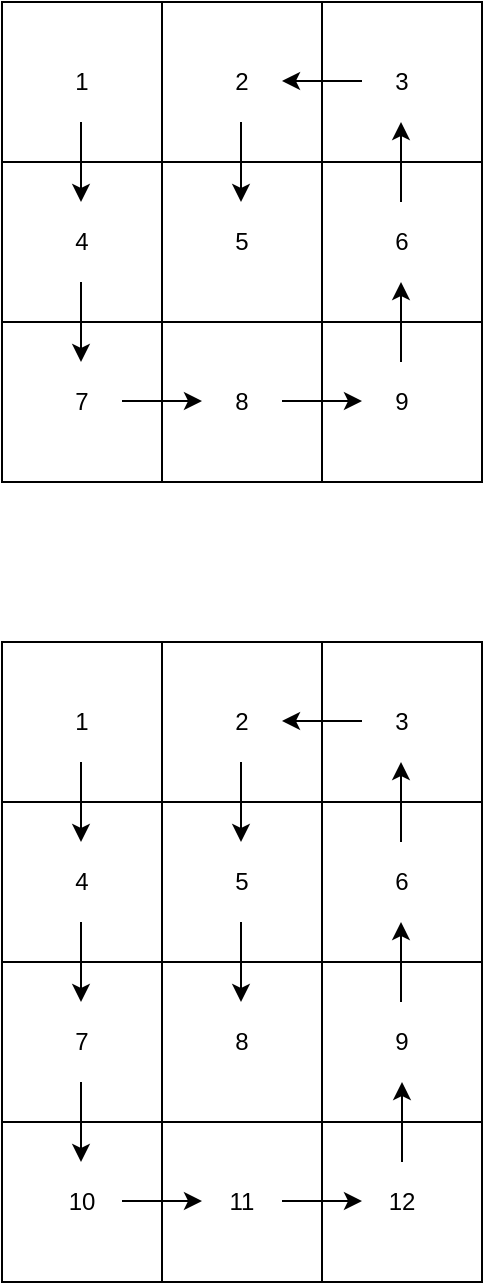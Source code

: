 <mxfile version="21.3.5" type="device">
  <diagram name="Страница 1" id="iNUEfH5_bqN8ve3i6JI-">
    <mxGraphModel dx="1434" dy="707" grid="1" gridSize="10" guides="1" tooltips="1" connect="1" arrows="1" fold="1" page="1" pageScale="1" pageWidth="827" pageHeight="1169" math="0" shadow="0">
      <root>
        <mxCell id="0" />
        <mxCell id="1" parent="0" />
        <mxCell id="g0HYb16AoVPX0jwdc6mz-1" value="1" style="whiteSpace=wrap;html=1;aspect=fixed;" vertex="1" parent="1">
          <mxGeometry x="40" y="120" width="80" height="80" as="geometry" />
        </mxCell>
        <mxCell id="g0HYb16AoVPX0jwdc6mz-2" value="2" style="whiteSpace=wrap;html=1;aspect=fixed;" vertex="1" parent="1">
          <mxGeometry x="120" y="120" width="80" height="80" as="geometry" />
        </mxCell>
        <mxCell id="g0HYb16AoVPX0jwdc6mz-3" value="3" style="whiteSpace=wrap;html=1;aspect=fixed;" vertex="1" parent="1">
          <mxGeometry x="200" y="120" width="80" height="80" as="geometry" />
        </mxCell>
        <mxCell id="g0HYb16AoVPX0jwdc6mz-4" value="4" style="whiteSpace=wrap;html=1;aspect=fixed;" vertex="1" parent="1">
          <mxGeometry x="40" y="200" width="80" height="80" as="geometry" />
        </mxCell>
        <mxCell id="g0HYb16AoVPX0jwdc6mz-5" value="5" style="whiteSpace=wrap;html=1;aspect=fixed;" vertex="1" parent="1">
          <mxGeometry x="120" y="200" width="80" height="80" as="geometry" />
        </mxCell>
        <mxCell id="g0HYb16AoVPX0jwdc6mz-6" value="6" style="whiteSpace=wrap;html=1;aspect=fixed;" vertex="1" parent="1">
          <mxGeometry x="200" y="200" width="80" height="80" as="geometry" />
        </mxCell>
        <mxCell id="g0HYb16AoVPX0jwdc6mz-7" value="8" style="whiteSpace=wrap;html=1;aspect=fixed;" vertex="1" parent="1">
          <mxGeometry x="120" y="280" width="80" height="80" as="geometry" />
        </mxCell>
        <mxCell id="g0HYb16AoVPX0jwdc6mz-8" value="7" style="whiteSpace=wrap;html=1;aspect=fixed;" vertex="1" parent="1">
          <mxGeometry x="40" y="280" width="80" height="80" as="geometry" />
        </mxCell>
        <mxCell id="g0HYb16AoVPX0jwdc6mz-9" value="9" style="whiteSpace=wrap;html=1;aspect=fixed;" vertex="1" parent="1">
          <mxGeometry x="200" y="280" width="80" height="80" as="geometry" />
        </mxCell>
        <mxCell id="g0HYb16AoVPX0jwdc6mz-10" value="1" style="whiteSpace=wrap;html=1;aspect=fixed;" vertex="1" parent="1">
          <mxGeometry x="40" y="440" width="80" height="80" as="geometry" />
        </mxCell>
        <mxCell id="g0HYb16AoVPX0jwdc6mz-11" value="2" style="whiteSpace=wrap;html=1;aspect=fixed;" vertex="1" parent="1">
          <mxGeometry x="120" y="440" width="80" height="80" as="geometry" />
        </mxCell>
        <mxCell id="g0HYb16AoVPX0jwdc6mz-12" value="3" style="whiteSpace=wrap;html=1;aspect=fixed;" vertex="1" parent="1">
          <mxGeometry x="200" y="440" width="80" height="80" as="geometry" />
        </mxCell>
        <mxCell id="g0HYb16AoVPX0jwdc6mz-14" value="6" style="whiteSpace=wrap;html=1;aspect=fixed;" vertex="1" parent="1">
          <mxGeometry x="200" y="520" width="80" height="80" as="geometry" />
        </mxCell>
        <mxCell id="g0HYb16AoVPX0jwdc6mz-15" value="7" style="whiteSpace=wrap;html=1;aspect=fixed;" vertex="1" parent="1">
          <mxGeometry x="40" y="600" width="80" height="80" as="geometry" />
        </mxCell>
        <mxCell id="g0HYb16AoVPX0jwdc6mz-16" value="10" style="whiteSpace=wrap;html=1;aspect=fixed;" vertex="1" parent="1">
          <mxGeometry x="40" y="680" width="80" height="80" as="geometry" />
        </mxCell>
        <mxCell id="g0HYb16AoVPX0jwdc6mz-17" value="9" style="whiteSpace=wrap;html=1;aspect=fixed;" vertex="1" parent="1">
          <mxGeometry x="200" y="600" width="80" height="80" as="geometry" />
        </mxCell>
        <mxCell id="g0HYb16AoVPX0jwdc6mz-18" value="11" style="whiteSpace=wrap;html=1;aspect=fixed;" vertex="1" parent="1">
          <mxGeometry x="120" y="680" width="80" height="80" as="geometry" />
        </mxCell>
        <mxCell id="g0HYb16AoVPX0jwdc6mz-19" value="4" style="whiteSpace=wrap;html=1;aspect=fixed;" vertex="1" parent="1">
          <mxGeometry x="40" y="520" width="80" height="80" as="geometry" />
        </mxCell>
        <mxCell id="g0HYb16AoVPX0jwdc6mz-20" value="8" style="whiteSpace=wrap;html=1;aspect=fixed;" vertex="1" parent="1">
          <mxGeometry x="120" y="600" width="80" height="80" as="geometry" />
        </mxCell>
        <mxCell id="g0HYb16AoVPX0jwdc6mz-21" value="12" style="whiteSpace=wrap;html=1;aspect=fixed;" vertex="1" parent="1">
          <mxGeometry x="200" y="680" width="80" height="80" as="geometry" />
        </mxCell>
        <mxCell id="g0HYb16AoVPX0jwdc6mz-26" value="" style="endArrow=classic;html=1;rounded=0;" edge="1" parent="1">
          <mxGeometry width="50" height="50" relative="1" as="geometry">
            <mxPoint x="100" y="319.5" as="sourcePoint" />
            <mxPoint x="140" y="319.5" as="targetPoint" />
          </mxGeometry>
        </mxCell>
        <mxCell id="g0HYb16AoVPX0jwdc6mz-27" value="" style="endArrow=classic;html=1;rounded=0;" edge="1" parent="1">
          <mxGeometry width="50" height="50" relative="1" as="geometry">
            <mxPoint x="79.5" y="180" as="sourcePoint" />
            <mxPoint x="79.5" y="220" as="targetPoint" />
          </mxGeometry>
        </mxCell>
        <mxCell id="g0HYb16AoVPX0jwdc6mz-28" value="" style="endArrow=classic;html=1;rounded=0;" edge="1" parent="1">
          <mxGeometry width="50" height="50" relative="1" as="geometry">
            <mxPoint x="79.5" y="260" as="sourcePoint" />
            <mxPoint x="79.5" y="300" as="targetPoint" />
          </mxGeometry>
        </mxCell>
        <mxCell id="g0HYb16AoVPX0jwdc6mz-29" value="" style="endArrow=classic;html=1;rounded=0;" edge="1" parent="1">
          <mxGeometry width="50" height="50" relative="1" as="geometry">
            <mxPoint x="180" y="319.5" as="sourcePoint" />
            <mxPoint x="220" y="319.5" as="targetPoint" />
          </mxGeometry>
        </mxCell>
        <mxCell id="g0HYb16AoVPX0jwdc6mz-31" value="" style="endArrow=classic;html=1;rounded=0;" edge="1" parent="1">
          <mxGeometry width="50" height="50" relative="1" as="geometry">
            <mxPoint x="239.5" y="300" as="sourcePoint" />
            <mxPoint x="239.5" y="260" as="targetPoint" />
          </mxGeometry>
        </mxCell>
        <mxCell id="g0HYb16AoVPX0jwdc6mz-33" value="" style="endArrow=classic;html=1;rounded=0;" edge="1" parent="1">
          <mxGeometry width="50" height="50" relative="1" as="geometry">
            <mxPoint x="239.5" y="220" as="sourcePoint" />
            <mxPoint x="239.5" y="180" as="targetPoint" />
          </mxGeometry>
        </mxCell>
        <mxCell id="g0HYb16AoVPX0jwdc6mz-34" value="" style="endArrow=classic;html=1;rounded=0;" edge="1" parent="1">
          <mxGeometry width="50" height="50" relative="1" as="geometry">
            <mxPoint x="220" y="159.5" as="sourcePoint" />
            <mxPoint x="180" y="159.5" as="targetPoint" />
          </mxGeometry>
        </mxCell>
        <mxCell id="g0HYb16AoVPX0jwdc6mz-35" value="" style="endArrow=classic;html=1;rounded=0;" edge="1" parent="1">
          <mxGeometry width="50" height="50" relative="1" as="geometry">
            <mxPoint x="159.5" y="180" as="sourcePoint" />
            <mxPoint x="159.5" y="220" as="targetPoint" />
          </mxGeometry>
        </mxCell>
        <mxCell id="g0HYb16AoVPX0jwdc6mz-36" value="" style="endArrow=classic;html=1;rounded=0;" edge="1" parent="1">
          <mxGeometry width="50" height="50" relative="1" as="geometry">
            <mxPoint x="79.5" y="500" as="sourcePoint" />
            <mxPoint x="79.5" y="540" as="targetPoint" />
          </mxGeometry>
        </mxCell>
        <mxCell id="g0HYb16AoVPX0jwdc6mz-37" value="" style="endArrow=classic;html=1;rounded=0;" edge="1" parent="1">
          <mxGeometry width="50" height="50" relative="1" as="geometry">
            <mxPoint x="79.5" y="580" as="sourcePoint" />
            <mxPoint x="79.5" y="620" as="targetPoint" />
          </mxGeometry>
        </mxCell>
        <mxCell id="g0HYb16AoVPX0jwdc6mz-38" value="" style="endArrow=classic;html=1;rounded=0;" edge="1" parent="1">
          <mxGeometry width="50" height="50" relative="1" as="geometry">
            <mxPoint x="79.5" y="660" as="sourcePoint" />
            <mxPoint x="79.5" y="700" as="targetPoint" />
          </mxGeometry>
        </mxCell>
        <mxCell id="g0HYb16AoVPX0jwdc6mz-39" value="" style="endArrow=classic;html=1;rounded=0;" edge="1" parent="1">
          <mxGeometry width="50" height="50" relative="1" as="geometry">
            <mxPoint x="100" y="719.5" as="sourcePoint" />
            <mxPoint x="140" y="719.5" as="targetPoint" />
          </mxGeometry>
        </mxCell>
        <mxCell id="g0HYb16AoVPX0jwdc6mz-40" value="" style="endArrow=classic;html=1;rounded=0;" edge="1" parent="1">
          <mxGeometry width="50" height="50" relative="1" as="geometry">
            <mxPoint x="180" y="719.5" as="sourcePoint" />
            <mxPoint x="220" y="719.5" as="targetPoint" />
          </mxGeometry>
        </mxCell>
        <mxCell id="g0HYb16AoVPX0jwdc6mz-41" value="" style="endArrow=classic;html=1;rounded=0;" edge="1" parent="1">
          <mxGeometry width="50" height="50" relative="1" as="geometry">
            <mxPoint x="240" y="700" as="sourcePoint" />
            <mxPoint x="240" y="660" as="targetPoint" />
          </mxGeometry>
        </mxCell>
        <mxCell id="g0HYb16AoVPX0jwdc6mz-42" value="" style="endArrow=classic;html=1;rounded=0;" edge="1" parent="1">
          <mxGeometry width="50" height="50" relative="1" as="geometry">
            <mxPoint x="239.5" y="620" as="sourcePoint" />
            <mxPoint x="239.5" y="580" as="targetPoint" />
          </mxGeometry>
        </mxCell>
        <mxCell id="g0HYb16AoVPX0jwdc6mz-44" value="" style="endArrow=classic;html=1;rounded=0;" edge="1" parent="1">
          <mxGeometry width="50" height="50" relative="1" as="geometry">
            <mxPoint x="220" y="479.5" as="sourcePoint" />
            <mxPoint x="180" y="479.5" as="targetPoint" />
          </mxGeometry>
        </mxCell>
        <mxCell id="g0HYb16AoVPX0jwdc6mz-46" value="" style="endArrow=classic;html=1;rounded=0;" edge="1" parent="1" target="g0HYb16AoVPX0jwdc6mz-13">
          <mxGeometry width="50" height="50" relative="1" as="geometry">
            <mxPoint x="180" y="559.5" as="sourcePoint" />
            <mxPoint x="220" y="559.5" as="targetPoint" />
          </mxGeometry>
        </mxCell>
        <mxCell id="g0HYb16AoVPX0jwdc6mz-13" value="5" style="whiteSpace=wrap;html=1;aspect=fixed;" vertex="1" parent="1">
          <mxGeometry x="120" y="520" width="80" height="80" as="geometry" />
        </mxCell>
        <mxCell id="g0HYb16AoVPX0jwdc6mz-47" value="" style="endArrow=classic;html=1;rounded=0;" edge="1" parent="1">
          <mxGeometry width="50" height="50" relative="1" as="geometry">
            <mxPoint x="159.5" y="580" as="sourcePoint" />
            <mxPoint x="159.5" y="620" as="targetPoint" />
          </mxGeometry>
        </mxCell>
        <mxCell id="g0HYb16AoVPX0jwdc6mz-48" value="" style="endArrow=classic;html=1;rounded=0;" edge="1" parent="1">
          <mxGeometry width="50" height="50" relative="1" as="geometry">
            <mxPoint x="239.5" y="540" as="sourcePoint" />
            <mxPoint x="239.5" y="500" as="targetPoint" />
          </mxGeometry>
        </mxCell>
        <mxCell id="g0HYb16AoVPX0jwdc6mz-49" value="" style="endArrow=classic;html=1;rounded=0;" edge="1" parent="1">
          <mxGeometry width="50" height="50" relative="1" as="geometry">
            <mxPoint x="159.5" y="500" as="sourcePoint" />
            <mxPoint x="159.5" y="540" as="targetPoint" />
          </mxGeometry>
        </mxCell>
      </root>
    </mxGraphModel>
  </diagram>
</mxfile>
